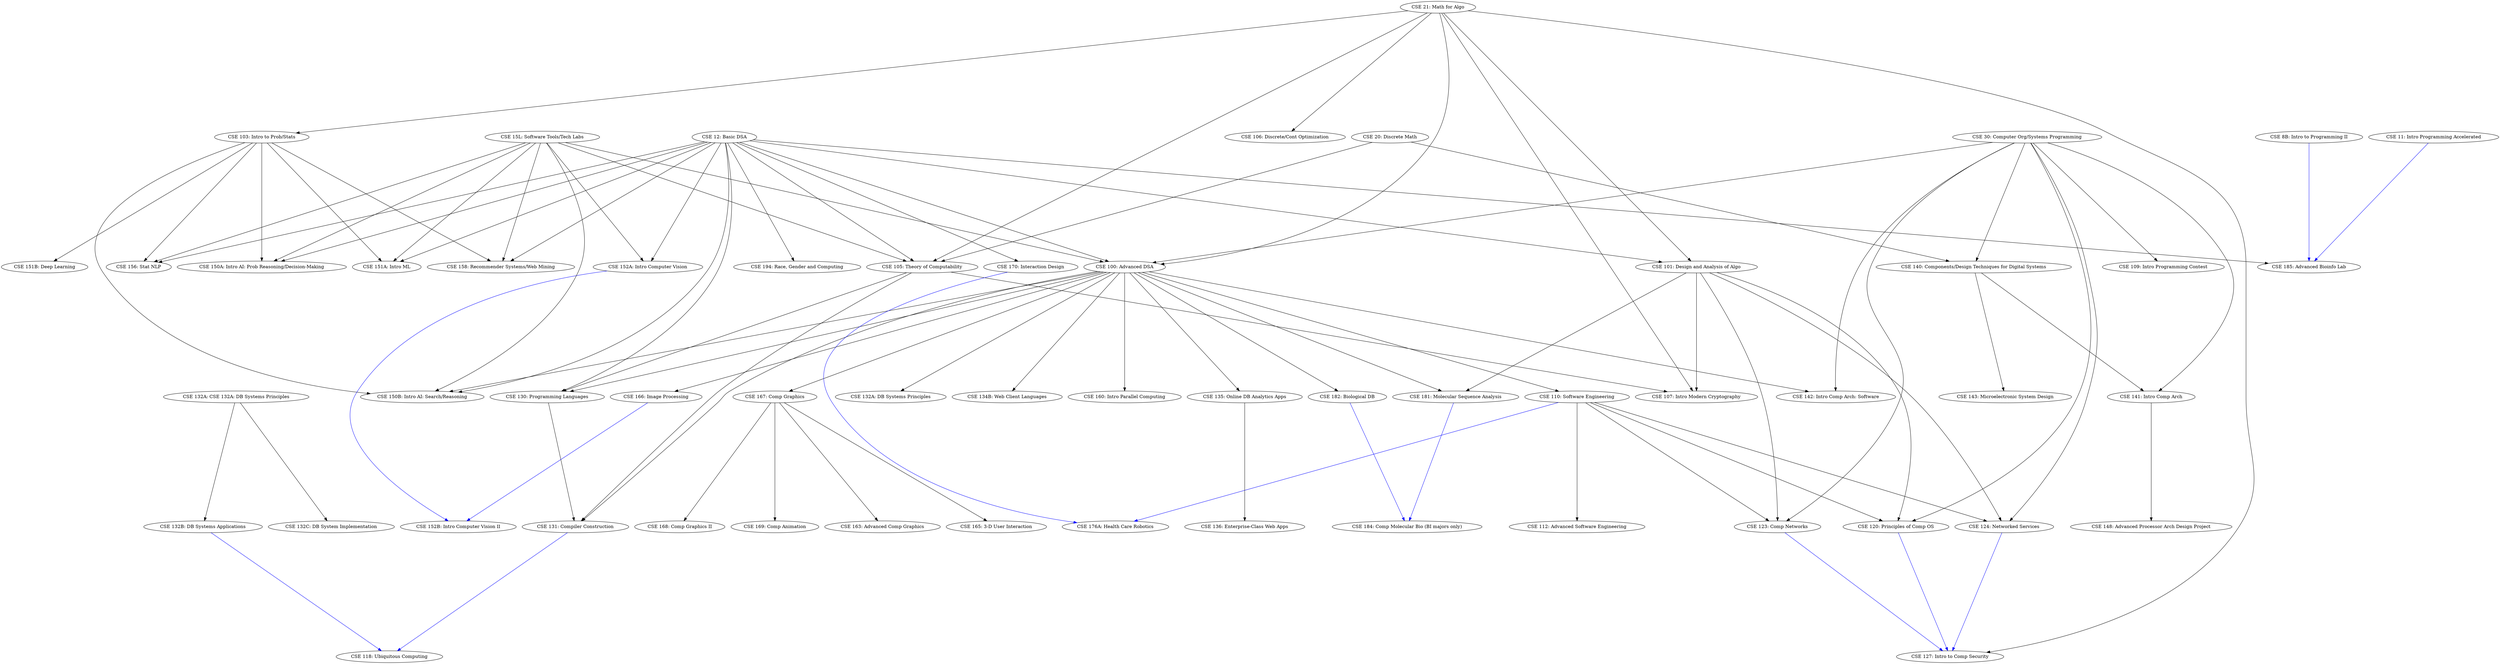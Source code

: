 digraph {
ranksep=5;

"CSE 21: Math for Algo" -> {"CSE 100: Advanced DSA", "CSE 101: Design and Analysis of Algo", "CSE 103: Intro to Prob/Stats", 
	"CSE 105: Theory of Computability", "CSE 106: Discrete/Cont Optimization", "CSE 107: Intro Modern Cryptography", 
	"CSE 127: Intro to Comp Security"};
"CSE 12: Basic DSA" -> {"CSE 100: Advanced DSA", "CSE 101: Design and Analysis of Algo", "CSE 105: Theory of Computability", 
	"CSE 130: Programming Languages", "CSE 150A: Intro AI: Prob Reasoning/Decision-Making", "CSE 150B: Intro AI: Search/Reasoning",
	"CSE 151A: Intro ML", "CSE 152A: Intro Computer Vision", "CSE 156: Stat NLP", "CSE 158: Recommender Systems/Web Mining", 
	"CSE 170: Interaction Design", "CSE 185: Advanced Bioinfo Lab", "CSE 194: Race, Gender and Computing"};
"CSE 15L: Software Tools/Tech Labs" -> {"CSE 100: Advanced DSA", "CSE 105: Theory of Computability", "CSE 150A: Intro AI: Prob Reasoning/Decision-Making",
	"CSE 150B: Intro AI: Search/Reasoning", "CSE 151A: Intro ML", "CSE 152A: Intro Computer Vision", "CSE 156: Stat NLP", 
	"CSE 158: Recommender Systems/Web Mining"};
"CSE 30: Computer Org/Systems Programming"-> {"CSE 100: Advanced DSA", "CSE 109: Intro Programming Contest", "CSE 120: Principles of Comp OS",
	"CSE 123: Comp Networks", "CSE 124: Networked Services", "CSE 140: Components/Design Techniques for Digital Systems",
	"CSE 141: Intro Comp Arch", "CSE 142: Intro Comp Arch: Software"};
"CSE 20: Discrete Math" -> {"CSE 105: Theory of Computability", "CSE 140: Components/Design Techniques for Digital Systems"};



"CSE 100: Advanced DSA" -> {"CSE 110: Software Engineering", "CSE 130: Programming Languages", "CSE 131: Compiler Construction", 
	"CSE 132A: DB Systems Principles", "CSE 134B: Web Client Languages", "CSE 135: Online DB Analytics Apps",
	"CSE 142: Intro Comp Arch: Software", "CSE 150B: Intro AI: Search/Reasoning", "CSE 160: Intro Parallel Computing",
	"CSE 166: Image Processing", "CSE 167: Comp Graphics", "CSE 181: Molecular Sequence Analysis", "CSE 182: Biological DB"};
"CSE 105: Theory of Computability" -> {"CSE 107: Intro Modern Cryptography", "CSE 130: Programming Languages", "CSE 131: Compiler Construction"};
"CSE 101: Design and Analysis of Algo" -> {"CSE 107: Intro Modern Cryptography", "CSE 120: Principles of Comp OS", "CSE 123: Comp Networks", 
	"CSE 124: Networked Services", "CSE 181: Molecular Sequence Analysis"};
"CSE 103: Intro to Prob/Stats" -> {"CSE 150A: Intro AI: Prob Reasoning/Decision-Making", "CSE 150B: Intro AI: Search/Reasoning",
	"CSE 151A: Intro ML", "CSE 151B: Deep Learning", "CSE 156: Stat NLP", "CSE 158: Recommender Systems/Web Mining"};
"CSE 110: Software Engineering" -> {"CSE 112: Advanced Software Engineering", "CSE 120: Principles of Comp OS", "CSE 123: Comp Networks", 
	"CSE 124: Networked Services"};
{"CSE 131: Compiler Construction", "CSE 132B: DB Systems Applications"} -> "CSE 118: Ubiquitous Computing"[color="blue"];
{"CSE 120: Principles of Comp OS", "CSE 123: Comp Networks", "CSE 124: Networked Services"} -> "CSE 127: Intro to Comp Security"[color="blue"];
"CSE 130: Programming Languages" -> "CSE 131: Compiler Construction";
"CSE 132A: CSE 132A: DB Systems Principles" -> {"CSE 132B: DB Systems Applications", "CSE 132C: DB System Implementation"};
"CSE 135: Online DB Analytics Apps" -> "CSE 136: Enterprise-Class Web Apps";
"CSE 140: Components/Design Techniques for Digital Systems" -> {"CSE 141: Intro Comp Arch", "CSE 143: Microelectronic System Design"};
"CSE 141: Intro Comp Arch" -> "CSE 148: Advanced Processor Arch Design Project";
{"CSE 152A: Intro Computer Vision", "CSE 166: Image Processing"} -> "CSE 152B: Intro Computer Vision II"[color="blue"];
"CSE 167: Comp Graphics" -> {"CSE 163: Advanced Comp Graphics", "CSE 165: 3-D User Interaction", "CSE 168: Comp Graphics II", "CSE 169: Comp Animation"};
{"CSE 170: Interaction Design", "CSE 110: Software Engineering"} -> "CSE 176A: Health Care Robotics"[color="blue"];
{"CSE 181: Molecular Sequence Analysis", "CSE 182: Biological DB"} -> "CSE 184: Comp Molecular Bio (BI majors only)"[color="blue"];
{ "CSE 11: Intro Programming Accelerated", "CSE 8B: Intro to Programming II"} -> "CSE 185: Advanced Bioinfo Lab"[color="blue"];
}
